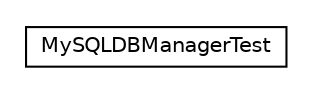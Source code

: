 #!/usr/local/bin/dot
#
# Class diagram 
# Generated by UMLGraph version R5_6_6-8-g8d7759 (http://www.umlgraph.org/)
#

digraph G {
	edge [fontname="Helvetica",fontsize=10,labelfontname="Helvetica",labelfontsize=10];
	node [fontname="Helvetica",fontsize=10,shape=plaintext];
	nodesep=0.25;
	ranksep=0.5;
	// org.dayatang.db.mysql.MySQLDBManagerTest
	c3557 [label=<<table title="org.dayatang.db.mysql.MySQLDBManagerTest" border="0" cellborder="1" cellspacing="0" cellpadding="2" port="p" href="./MySQLDBManagerTest.html">
		<tr><td><table border="0" cellspacing="0" cellpadding="1">
<tr><td align="center" balign="center"> MySQLDBManagerTest </td></tr>
		</table></td></tr>
		</table>>, URL="./MySQLDBManagerTest.html", fontname="Helvetica", fontcolor="black", fontsize=10.0];
}

